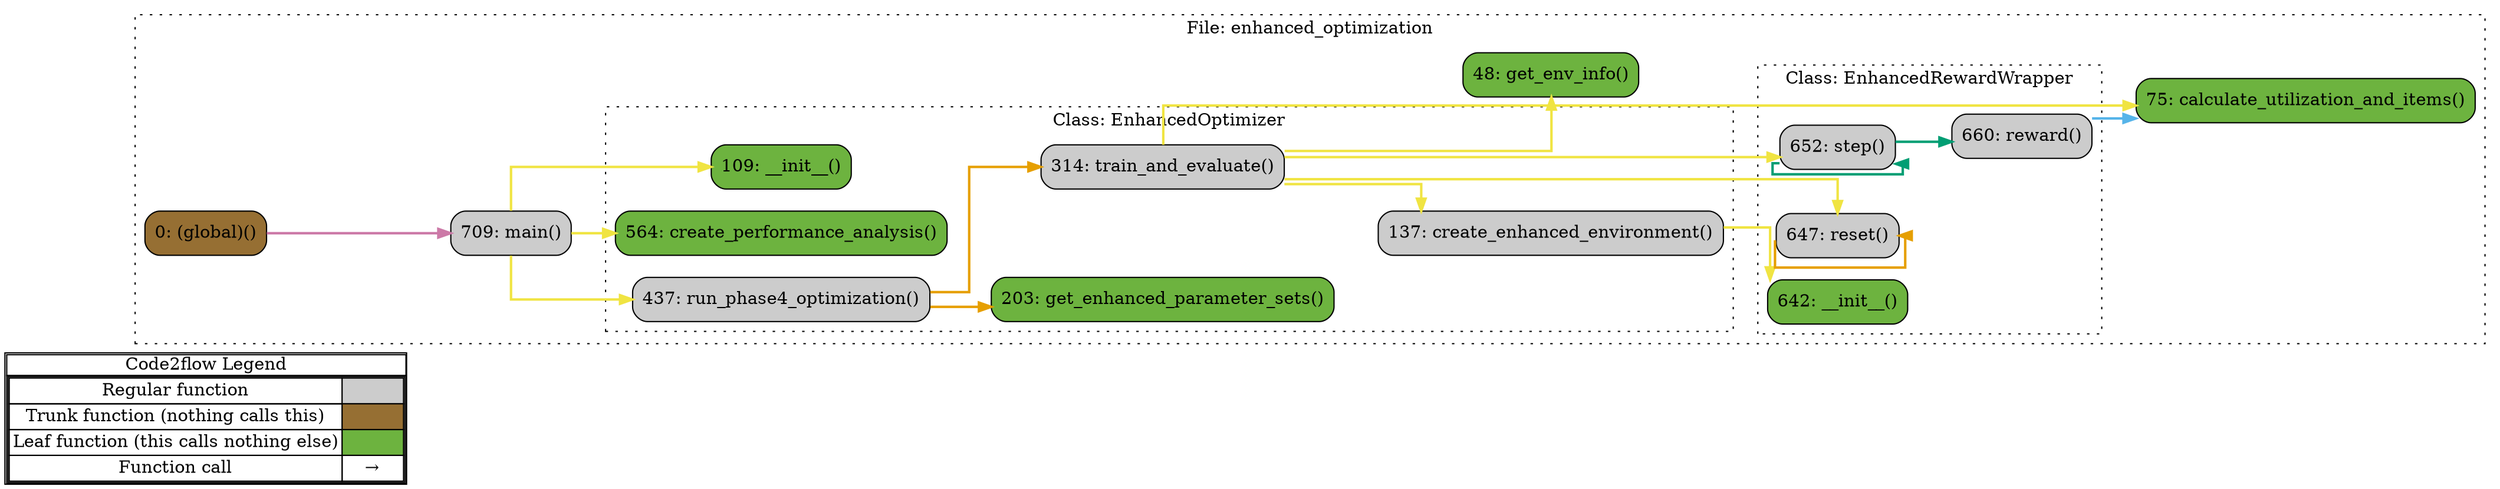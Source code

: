 digraph G {
concentrate=true;
splines="ortho";
rankdir="LR";
subgraph legend{
    rank = min;
    label = "legend";
    Legend [shape=none, margin=0, label = <
        <table cellspacing="0" cellpadding="0" border="1"><tr><td>Code2flow Legend</td></tr><tr><td>
        <table cellspacing="0">
        <tr><td>Regular function</td><td width="50px" bgcolor='#cccccc'></td></tr>
        <tr><td>Trunk function (nothing calls this)</td><td bgcolor='#966F33'></td></tr>
        <tr><td>Leaf function (this calls nothing else)</td><td bgcolor='#6db33f'></td></tr>
        <tr><td>Function call</td><td><font color='black'>&#8594;</font></td></tr>
        </table></td></tr></table>
        >];
}node_83554f8f [label="0: (global)()" name="enhanced_optimization::(global)" shape="rect" style="rounded,filled" fillcolor="#966F33" ];
node_cf5c28b6 [label="109: __init__()" name="enhanced_optimization::EnhancedOptimizer.__init__" shape="rect" style="rounded,filled" fillcolor="#6db33f" ];
node_bb90183c [label="137: create_enhanced_environment()" name="enhanced_optimization::EnhancedOptimizer.create_enhanced_environment" shape="rect" style="rounded,filled" fillcolor="#cccccc" ];
node_666d89af [label="564: create_performance_analysis()" name="enhanced_optimization::EnhancedOptimizer.create_performance_analysis" shape="rect" style="rounded,filled" fillcolor="#6db33f" ];
node_6f1d1096 [label="203: get_enhanced_parameter_sets()" name="enhanced_optimization::EnhancedOptimizer.get_enhanced_parameter_sets" shape="rect" style="rounded,filled" fillcolor="#6db33f" ];
node_8e06c0e1 [label="437: run_phase4_optimization()" name="enhanced_optimization::EnhancedOptimizer.run_phase4_optimization" shape="rect" style="rounded,filled" fillcolor="#cccccc" ];
node_07a8574c [label="314: train_and_evaluate()" name="enhanced_optimization::EnhancedOptimizer.train_and_evaluate" shape="rect" style="rounded,filled" fillcolor="#cccccc" ];
node_fdba1ca0 [label="642: __init__()" name="enhanced_optimization::EnhancedRewardWrapper.__init__" shape="rect" style="rounded,filled" fillcolor="#6db33f" ];
node_7df66341 [label="647: reset()" name="enhanced_optimization::EnhancedRewardWrapper.reset" shape="rect" style="rounded,filled" fillcolor="#cccccc" ];
node_7c19f92a [label="660: reward()" name="enhanced_optimization::EnhancedRewardWrapper.reward" shape="rect" style="rounded,filled" fillcolor="#cccccc" ];
node_a24d9e13 [label="652: step()" name="enhanced_optimization::EnhancedRewardWrapper.step" shape="rect" style="rounded,filled" fillcolor="#cccccc" ];
node_f09fea6b [label="75: calculate_utilization_and_items()" name="enhanced_optimization::calculate_utilization_and_items" shape="rect" style="rounded,filled" fillcolor="#6db33f" ];
node_4063240f [label="48: get_env_info()" name="enhanced_optimization::get_env_info" shape="rect" style="rounded,filled" fillcolor="#6db33f" ];
node_14fa617c [label="709: main()" name="enhanced_optimization::main" shape="rect" style="rounded,filled" fillcolor="#cccccc" ];
node_83554f8f -> node_14fa617c [color="#CC79A7" penwidth="2"];
node_bb90183c -> node_fdba1ca0 [color="#F0E442" penwidth="2"];
node_8e06c0e1 -> node_6f1d1096 [color="#E69F00" penwidth="2"];
node_8e06c0e1 -> node_07a8574c [color="#E69F00" penwidth="2"];
node_07a8574c -> node_bb90183c [color="#F0E442" penwidth="2"];
node_07a8574c -> node_bb90183c [color="#F0E442" penwidth="2"];
node_07a8574c -> node_7df66341 [color="#F0E442" penwidth="2"];
node_07a8574c -> node_a24d9e13 [color="#F0E442" penwidth="2"];
node_07a8574c -> node_f09fea6b [color="#F0E442" penwidth="2"];
node_07a8574c -> node_4063240f [color="#F0E442" penwidth="2"];
node_07a8574c -> node_4063240f [color="#F0E442" penwidth="2"];
node_7df66341 -> node_7df66341 [color="#E69F00" penwidth="2"];
node_7c19f92a -> node_f09fea6b [color="#56B4E9" penwidth="2"];
node_a24d9e13 -> node_7c19f92a [color="#009E73" penwidth="2"];
node_a24d9e13 -> node_a24d9e13 [color="#009E73" penwidth="2"];
node_14fa617c -> node_cf5c28b6 [color="#F0E442" penwidth="2"];
node_14fa617c -> node_666d89af [color="#F0E442" penwidth="2"];
node_14fa617c -> node_666d89af [color="#F0E442" penwidth="2"];
node_14fa617c -> node_8e06c0e1 [color="#F0E442" penwidth="2"];
subgraph cluster_99cae531 {
    node_4063240f node_f09fea6b node_14fa617c node_83554f8f;
    label="File: enhanced_optimization";
    name="enhanced_optimization";
    style="filled";
    graph[style=dotted];
    subgraph cluster_8e71ba56 {
        node_cf5c28b6 node_bb90183c node_6f1d1096 node_07a8574c node_8e06c0e1 node_666d89af;
        label="Class: EnhancedOptimizer";
        name="EnhancedOptimizer";
        style="filled";
        graph[style=dotted];
    };
    subgraph cluster_721e101a {
        node_fdba1ca0 node_7df66341 node_a24d9e13 node_7c19f92a;
        label="Class: EnhancedRewardWrapper";
        name="EnhancedRewardWrapper";
        style="filled";
        graph[style=dotted];
    };
};
}
